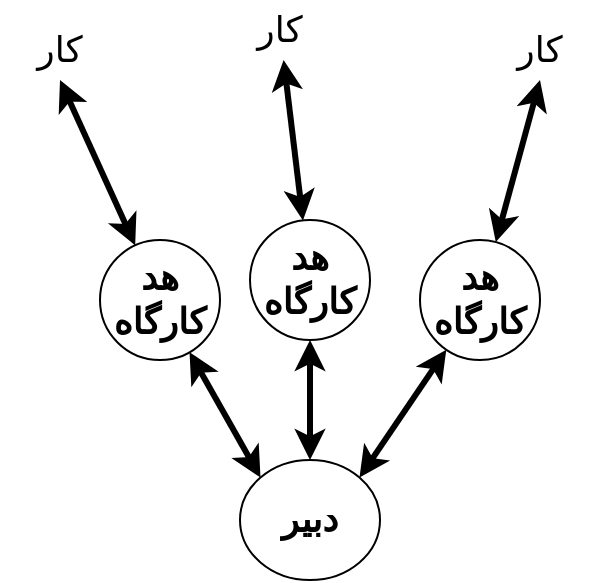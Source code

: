 <mxfile version="16.5.6" type="github"><diagram id="29f_8Lr0me0A9cMWSRs2" name="Page-1"><mxGraphModel dx="782" dy="469" grid="1" gridSize="10" guides="1" tooltips="1" connect="1" arrows="1" fold="1" page="1" pageScale="1" pageWidth="1654" pageHeight="1169" math="0" shadow="0"><root><mxCell id="0"/><mxCell id="1" parent="0"/><mxCell id="N0l8GORQzXbXFdha0V8L-1" value="&lt;font style=&quot;font-size: 18px&quot;&gt;&lt;b&gt;دبیر&lt;/b&gt;&lt;/font&gt;" style="ellipse;whiteSpace=wrap;html=1;" vertex="1" parent="1"><mxGeometry x="230" y="320" width="70" height="60" as="geometry"/></mxCell><mxCell id="N0l8GORQzXbXFdha0V8L-8" style="edgeStyle=none;rounded=0;orthogonalLoop=1;jettySize=auto;html=1;entryX=1;entryY=0;entryDx=0;entryDy=0;fontSize=18;startArrow=classic;startFill=1;endArrow=classic;endFill=1;strokeWidth=3;" edge="1" parent="1" source="N0l8GORQzXbXFdha0V8L-2" target="N0l8GORQzXbXFdha0V8L-1"><mxGeometry relative="1" as="geometry"/></mxCell><mxCell id="N0l8GORQzXbXFdha0V8L-14" style="edgeStyle=none;rounded=0;orthogonalLoop=1;jettySize=auto;html=1;entryX=0.5;entryY=1;entryDx=0;entryDy=0;fontSize=18;startArrow=classic;startFill=1;endArrow=classic;endFill=1;strokeWidth=3;" edge="1" parent="1" source="N0l8GORQzXbXFdha0V8L-2" target="N0l8GORQzXbXFdha0V8L-12"><mxGeometry relative="1" as="geometry"/></mxCell><mxCell id="N0l8GORQzXbXFdha0V8L-2" value="&lt;b&gt;هد کارگاه&lt;/b&gt;" style="ellipse;whiteSpace=wrap;html=1;aspect=fixed;fontSize=18;" vertex="1" parent="1"><mxGeometry x="320" y="210" width="60" height="60" as="geometry"/></mxCell><mxCell id="N0l8GORQzXbXFdha0V8L-6" style="edgeStyle=none;rounded=0;orthogonalLoop=1;jettySize=auto;html=1;entryX=0.5;entryY=0;entryDx=0;entryDy=0;fontSize=18;startArrow=classic;startFill=1;endArrow=classic;endFill=1;strokeWidth=3;" edge="1" parent="1" source="N0l8GORQzXbXFdha0V8L-3" target="N0l8GORQzXbXFdha0V8L-1"><mxGeometry relative="1" as="geometry"/></mxCell><mxCell id="N0l8GORQzXbXFdha0V8L-13" style="edgeStyle=none;rounded=0;orthogonalLoop=1;jettySize=auto;html=1;fontSize=18;startArrow=classic;startFill=1;endArrow=classic;endFill=1;strokeWidth=3;" edge="1" parent="1" source="N0l8GORQzXbXFdha0V8L-3" target="N0l8GORQzXbXFdha0V8L-11"><mxGeometry relative="1" as="geometry"/></mxCell><mxCell id="N0l8GORQzXbXFdha0V8L-3" value="&lt;b&gt;هد کارگاه&lt;/b&gt;" style="ellipse;whiteSpace=wrap;html=1;aspect=fixed;fontSize=18;" vertex="1" parent="1"><mxGeometry x="235" y="200" width="60" height="60" as="geometry"/></mxCell><mxCell id="N0l8GORQzXbXFdha0V8L-7" style="edgeStyle=none;rounded=0;orthogonalLoop=1;jettySize=auto;html=1;entryX=0;entryY=0;entryDx=0;entryDy=0;fontSize=18;startArrow=classic;startFill=1;endArrow=classic;endFill=1;strokeWidth=3;" edge="1" parent="1" source="N0l8GORQzXbXFdha0V8L-4" target="N0l8GORQzXbXFdha0V8L-1"><mxGeometry relative="1" as="geometry"/></mxCell><mxCell id="N0l8GORQzXbXFdha0V8L-10" style="edgeStyle=none;rounded=0;orthogonalLoop=1;jettySize=auto;html=1;entryX=0.5;entryY=1;entryDx=0;entryDy=0;fontSize=18;startArrow=classic;startFill=1;endArrow=classic;endFill=1;strokeWidth=3;" edge="1" parent="1" source="N0l8GORQzXbXFdha0V8L-4" target="N0l8GORQzXbXFdha0V8L-9"><mxGeometry relative="1" as="geometry"/></mxCell><mxCell id="N0l8GORQzXbXFdha0V8L-4" value="&lt;b&gt;هد کارگاه&lt;/b&gt;" style="ellipse;whiteSpace=wrap;html=1;aspect=fixed;fontSize=18;" vertex="1" parent="1"><mxGeometry x="160" y="210" width="60" height="60" as="geometry"/></mxCell><mxCell id="N0l8GORQzXbXFdha0V8L-9" value="کار" style="text;html=1;strokeColor=none;fillColor=none;align=center;verticalAlign=middle;whiteSpace=wrap;rounded=0;fontSize=18;" vertex="1" parent="1"><mxGeometry x="110" y="100" width="60" height="30" as="geometry"/></mxCell><mxCell id="N0l8GORQzXbXFdha0V8L-11" value="کار" style="text;html=1;strokeColor=none;fillColor=none;align=center;verticalAlign=middle;whiteSpace=wrap;rounded=0;fontSize=18;" vertex="1" parent="1"><mxGeometry x="220" y="90" width="60" height="30" as="geometry"/></mxCell><mxCell id="N0l8GORQzXbXFdha0V8L-12" value="کار" style="text;html=1;strokeColor=none;fillColor=none;align=center;verticalAlign=middle;whiteSpace=wrap;rounded=0;fontSize=18;" vertex="1" parent="1"><mxGeometry x="350" y="100" width="60" height="30" as="geometry"/></mxCell></root></mxGraphModel></diagram></mxfile>